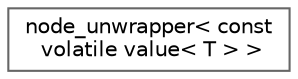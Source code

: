 digraph "Graphical Class Hierarchy"
{
 // LATEX_PDF_SIZE
  bgcolor="transparent";
  edge [fontname=Helvetica,fontsize=10,labelfontname=Helvetica,labelfontsize=10];
  node [fontname=Helvetica,fontsize=10,shape=box,height=0.2,width=0.4];
  rankdir="LR";
  Node0 [id="Node000000",label="node_unwrapper\< const\l volatile value\< T \> \>",height=0.2,width=0.4,color="grey40", fillcolor="white", style="filled",URL="$structnode__unwrapper_3_01const_01volatile_01value_3_01_t_01_4_01_4.html",tooltip=" "];
}
